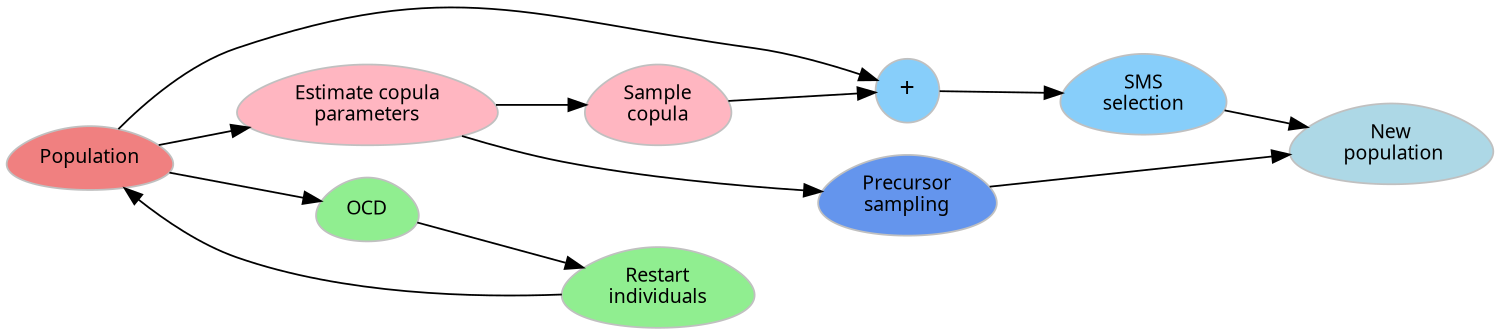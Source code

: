 digraph Deep_Learning {
    graph [fontname="Optima",size="10,10"];
    node [fontname="Optima", shape=egg, nodesep=0.15, fontcolor=black, color=gray, fillcolor=lightgray, style=filled, fontsize=11];
    edge [fontname=Helvetica, fontcolor=red, fontsize=10,splines=curved];
    rankdir = LR;

    Population -> Copula;
    Copula -> cop_sampling;
    cop_sampling -> union;
    Population -> OCD;
    OCD -> restart;
    restart -> Population;
    Copula -> precursors;
    precursors -> new_pop;
    Population -> union;
//    offspring -> union;
    union -> selection;
    selection -> new_pop;

    Population [fillcolor=lightcoral];
    Copula [label="Estimate copula\nparameters",fillcolor=lightpink];
    cop_sampling [label="Sample\ncopula",fillcolor=lightpink];
    OCD [fillcolor=lightgreen];
    precursors [label="Precursor\nsampling",fillcolor=cornflowerblue];
    restart [label="Restart\nindividuals",fillcolor=lightgreen];
//    offspring [label="Offspring\npopulation",fillcolor=deepskyblue];
    union [label="+",shape=circle,fontsize=15,fillcolor=lightskyblue];
    selection [label="SMS\nselection",fillcolor=lightskyblue];
    new_pop [label="New\n population",fillcolor=lightblue];
 }
